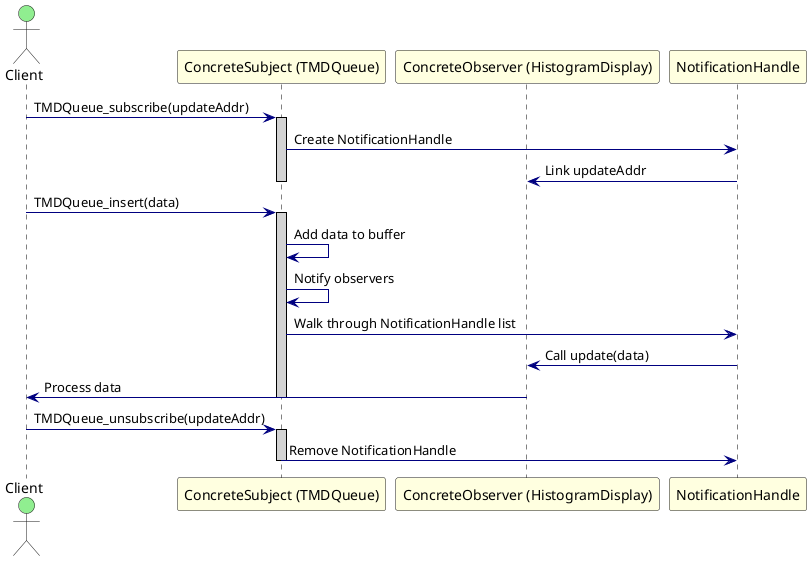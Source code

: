@startuml ObserverPattern_SequenceDiagram

skinparam sequence {
    ActorBackgroundColor LightGreen
    ParticipantBackgroundColor LightYellow
    LifeLineBorderColor Black
    LifeLineBackgroundColor LightGray
    ArrowColor Navy
}

actor Client
participant "ConcreteSubject (TMDQueue)" as Subject
participant "ConcreteObserver (HistogramDisplay)" as Observer
participant "NotificationHandle" as Handle

Client -> Subject : TMDQueue_subscribe(updateAddr)
activate Subject
Subject -> Handle : Create NotificationHandle
Handle -> Observer : Link updateAddr
deactivate Subject

Client -> Subject : TMDQueue_insert(data)
activate Subject
Subject -> Subject : Add data to buffer
Subject -> Subject : Notify observers
Subject -> Handle : Walk through NotificationHandle list
Handle -> Observer : Call update(data)
Observer -> Client : Process data
deactivate Subject

Client -> Subject : TMDQueue_unsubscribe(updateAddr)
activate Subject
Subject -> Handle : Remove NotificationHandle
deactivate Subject

@enduml
